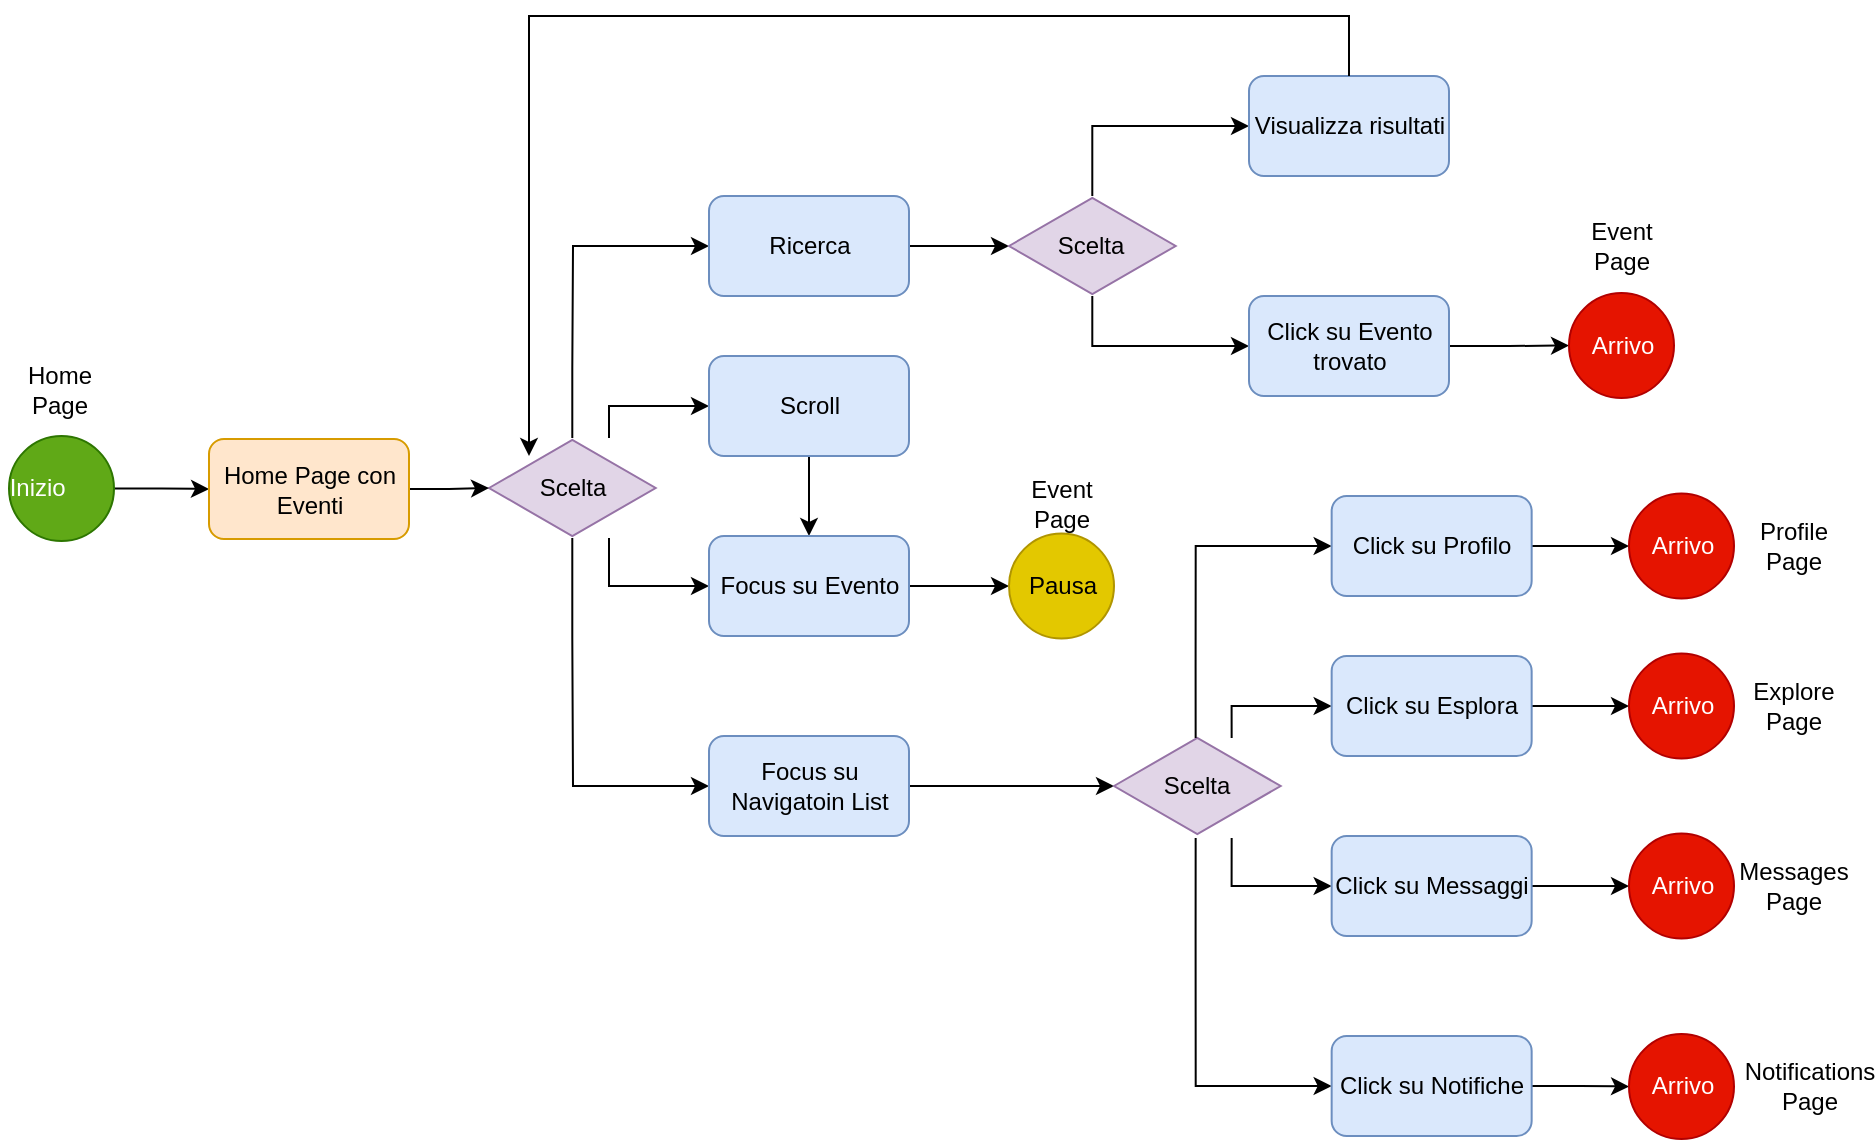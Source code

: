 <mxfile version="23.1.1" type="device">
  <diagram name="Page-1" id="0n2NELXeGDYEKtwRuAMZ">
    <mxGraphModel dx="2009" dy="1285" grid="1" gridSize="10" guides="1" tooltips="1" connect="1" arrows="1" fold="1" page="1" pageScale="1" pageWidth="827" pageHeight="1169" math="0" shadow="0">
      <root>
        <mxCell id="0" />
        <mxCell id="1" parent="0" />
        <mxCell id="lZ2-vrFkCU1G3OE55N8H-6" value="" style="edgeStyle=orthogonalEdgeStyle;rounded=0;orthogonalLoop=1;jettySize=auto;html=1;" edge="1" parent="1" source="lZ2-vrFkCU1G3OE55N8H-1" target="lZ2-vrFkCU1G3OE55N8H-5">
          <mxGeometry relative="1" as="geometry" />
        </mxCell>
        <mxCell id="lZ2-vrFkCU1G3OE55N8H-1" value="Inizio&lt;span style=&quot;white-space: pre;&quot;&gt;&#x9;&lt;/span&gt;" style="ellipse;whiteSpace=wrap;html=1;aspect=fixed;fillColor=#60a917;strokeColor=#2D7600;fontColor=#ffffff;" vertex="1" parent="1">
          <mxGeometry x="44.5" y="250" width="52.5" height="52.5" as="geometry" />
        </mxCell>
        <mxCell id="lZ2-vrFkCU1G3OE55N8H-2" value="Home Page" style="text;html=1;strokeColor=none;fillColor=none;align=center;verticalAlign=middle;whiteSpace=wrap;rounded=0;" vertex="1" parent="1">
          <mxGeometry x="40" y="212" width="60" height="30" as="geometry" />
        </mxCell>
        <mxCell id="lZ2-vrFkCU1G3OE55N8H-12" style="edgeStyle=orthogonalEdgeStyle;rounded=0;orthogonalLoop=1;jettySize=auto;html=1;entryX=0;entryY=0.5;entryDx=0;entryDy=0;" edge="1" parent="1" source="lZ2-vrFkCU1G3OE55N8H-3" target="lZ2-vrFkCU1G3OE55N8H-8">
          <mxGeometry relative="1" as="geometry">
            <Array as="points">
              <mxPoint x="326.5" y="216" />
              <mxPoint x="326.5" y="155" />
            </Array>
          </mxGeometry>
        </mxCell>
        <mxCell id="lZ2-vrFkCU1G3OE55N8H-14" style="edgeStyle=orthogonalEdgeStyle;rounded=0;orthogonalLoop=1;jettySize=auto;html=1;entryX=0;entryY=0.5;entryDx=0;entryDy=0;" edge="1" parent="1" source="lZ2-vrFkCU1G3OE55N8H-3" target="lZ2-vrFkCU1G3OE55N8H-9">
          <mxGeometry relative="1" as="geometry">
            <Array as="points">
              <mxPoint x="344.5" y="235" />
            </Array>
          </mxGeometry>
        </mxCell>
        <mxCell id="lZ2-vrFkCU1G3OE55N8H-15" style="edgeStyle=orthogonalEdgeStyle;rounded=0;orthogonalLoop=1;jettySize=auto;html=1;entryX=0;entryY=0.5;entryDx=0;entryDy=0;" edge="1" parent="1" source="lZ2-vrFkCU1G3OE55N8H-3" target="lZ2-vrFkCU1G3OE55N8H-10">
          <mxGeometry relative="1" as="geometry">
            <Array as="points">
              <mxPoint x="344.5" y="325" />
            </Array>
          </mxGeometry>
        </mxCell>
        <mxCell id="lZ2-vrFkCU1G3OE55N8H-16" style="edgeStyle=orthogonalEdgeStyle;rounded=0;orthogonalLoop=1;jettySize=auto;html=1;entryX=0;entryY=0.5;entryDx=0;entryDy=0;" edge="1" parent="1" source="lZ2-vrFkCU1G3OE55N8H-3" target="lZ2-vrFkCU1G3OE55N8H-11">
          <mxGeometry relative="1" as="geometry">
            <Array as="points">
              <mxPoint x="326.5" y="351" />
              <mxPoint x="326.5" y="351" />
              <mxPoint x="326.5" y="425" />
            </Array>
          </mxGeometry>
        </mxCell>
        <mxCell id="lZ2-vrFkCU1G3OE55N8H-3" value="Scelta" style="html=1;whiteSpace=wrap;aspect=fixed;shape=isoRectangle;fillColor=#e1d5e7;strokeColor=#9673a6;" vertex="1" parent="1">
          <mxGeometry x="284.5" y="251" width="83.33" height="50" as="geometry" />
        </mxCell>
        <mxCell id="lZ2-vrFkCU1G3OE55N8H-7" value="" style="edgeStyle=orthogonalEdgeStyle;rounded=0;orthogonalLoop=1;jettySize=auto;html=1;" edge="1" parent="1" source="lZ2-vrFkCU1G3OE55N8H-5" target="lZ2-vrFkCU1G3OE55N8H-3">
          <mxGeometry relative="1" as="geometry" />
        </mxCell>
        <mxCell id="lZ2-vrFkCU1G3OE55N8H-5" value="Home Page con Eventi" style="rounded=1;whiteSpace=wrap;html=1;fillColor=#ffe6cc;strokeColor=#d79b00;" vertex="1" parent="1">
          <mxGeometry x="144.5" y="251.5" width="100" height="50" as="geometry" />
        </mxCell>
        <mxCell id="lZ2-vrFkCU1G3OE55N8H-19" value="" style="edgeStyle=orthogonalEdgeStyle;rounded=0;orthogonalLoop=1;jettySize=auto;html=1;" edge="1" parent="1" source="lZ2-vrFkCU1G3OE55N8H-8" target="lZ2-vrFkCU1G3OE55N8H-18">
          <mxGeometry relative="1" as="geometry" />
        </mxCell>
        <mxCell id="lZ2-vrFkCU1G3OE55N8H-8" value="Ricerca" style="rounded=1;whiteSpace=wrap;html=1;fillColor=#dae8fc;strokeColor=#6c8ebf;" vertex="1" parent="1">
          <mxGeometry x="394.5" y="130" width="100" height="50" as="geometry" />
        </mxCell>
        <mxCell id="lZ2-vrFkCU1G3OE55N8H-17" value="" style="edgeStyle=orthogonalEdgeStyle;rounded=0;orthogonalLoop=1;jettySize=auto;html=1;" edge="1" parent="1" source="lZ2-vrFkCU1G3OE55N8H-9" target="lZ2-vrFkCU1G3OE55N8H-10">
          <mxGeometry relative="1" as="geometry" />
        </mxCell>
        <mxCell id="lZ2-vrFkCU1G3OE55N8H-9" value="Scroll" style="rounded=1;whiteSpace=wrap;html=1;fillColor=#dae8fc;strokeColor=#6c8ebf;" vertex="1" parent="1">
          <mxGeometry x="394.5" y="210" width="100" height="50" as="geometry" />
        </mxCell>
        <mxCell id="lZ2-vrFkCU1G3OE55N8H-29" value="" style="edgeStyle=orthogonalEdgeStyle;rounded=0;orthogonalLoop=1;jettySize=auto;html=1;" edge="1" parent="1" source="lZ2-vrFkCU1G3OE55N8H-10" target="lZ2-vrFkCU1G3OE55N8H-28">
          <mxGeometry relative="1" as="geometry" />
        </mxCell>
        <mxCell id="lZ2-vrFkCU1G3OE55N8H-10" value="Focus su Evento" style="rounded=1;whiteSpace=wrap;html=1;fillColor=#dae8fc;strokeColor=#6c8ebf;" vertex="1" parent="1">
          <mxGeometry x="394.5" y="300" width="100" height="50" as="geometry" />
        </mxCell>
        <mxCell id="lZ2-vrFkCU1G3OE55N8H-32" value="" style="edgeStyle=orthogonalEdgeStyle;rounded=0;orthogonalLoop=1;jettySize=auto;html=1;" edge="1" parent="1" source="lZ2-vrFkCU1G3OE55N8H-11" target="lZ2-vrFkCU1G3OE55N8H-31">
          <mxGeometry relative="1" as="geometry" />
        </mxCell>
        <mxCell id="lZ2-vrFkCU1G3OE55N8H-11" value="Focus su Navigatoin List" style="rounded=1;whiteSpace=wrap;html=1;fillColor=#dae8fc;strokeColor=#6c8ebf;" vertex="1" parent="1">
          <mxGeometry x="394.5" y="400" width="100" height="50" as="geometry" />
        </mxCell>
        <mxCell id="lZ2-vrFkCU1G3OE55N8H-22" style="edgeStyle=orthogonalEdgeStyle;rounded=0;orthogonalLoop=1;jettySize=auto;html=1;entryX=0;entryY=0.5;entryDx=0;entryDy=0;" edge="1" parent="1" source="lZ2-vrFkCU1G3OE55N8H-18" target="lZ2-vrFkCU1G3OE55N8H-20">
          <mxGeometry relative="1" as="geometry">
            <Array as="points">
              <mxPoint x="586.5" y="95" />
            </Array>
          </mxGeometry>
        </mxCell>
        <mxCell id="lZ2-vrFkCU1G3OE55N8H-23" style="edgeStyle=orthogonalEdgeStyle;rounded=0;orthogonalLoop=1;jettySize=auto;html=1;" edge="1" parent="1" source="lZ2-vrFkCU1G3OE55N8H-18" target="lZ2-vrFkCU1G3OE55N8H-21">
          <mxGeometry relative="1" as="geometry">
            <Array as="points">
              <mxPoint x="586.5" y="205" />
            </Array>
          </mxGeometry>
        </mxCell>
        <mxCell id="lZ2-vrFkCU1G3OE55N8H-18" value="Scelta" style="html=1;whiteSpace=wrap;aspect=fixed;shape=isoRectangle;fillColor=#e1d5e7;strokeColor=#9673a6;" vertex="1" parent="1">
          <mxGeometry x="544.5" y="130" width="83.33" height="50" as="geometry" />
        </mxCell>
        <mxCell id="lZ2-vrFkCU1G3OE55N8H-20" value="Visualizza risultati" style="rounded=1;whiteSpace=wrap;html=1;fillColor=#dae8fc;strokeColor=#6c8ebf;" vertex="1" parent="1">
          <mxGeometry x="664.5" y="70" width="100" height="50" as="geometry" />
        </mxCell>
        <mxCell id="lZ2-vrFkCU1G3OE55N8H-26" value="" style="edgeStyle=orthogonalEdgeStyle;rounded=0;orthogonalLoop=1;jettySize=auto;html=1;" edge="1" parent="1" source="lZ2-vrFkCU1G3OE55N8H-21" target="lZ2-vrFkCU1G3OE55N8H-25">
          <mxGeometry relative="1" as="geometry" />
        </mxCell>
        <mxCell id="lZ2-vrFkCU1G3OE55N8H-21" value="Click su Evento trovato" style="rounded=1;whiteSpace=wrap;html=1;fillColor=#dae8fc;strokeColor=#6c8ebf;" vertex="1" parent="1">
          <mxGeometry x="664.5" y="180" width="100" height="50" as="geometry" />
        </mxCell>
        <mxCell id="lZ2-vrFkCU1G3OE55N8H-24" style="edgeStyle=orthogonalEdgeStyle;rounded=0;orthogonalLoop=1;jettySize=auto;html=1;" edge="1" parent="1" source="lZ2-vrFkCU1G3OE55N8H-20">
          <mxGeometry relative="1" as="geometry">
            <mxPoint x="304.5" y="260" as="targetPoint" />
            <Array as="points">
              <mxPoint x="714.5" y="40" />
              <mxPoint x="304.5" y="40" />
            </Array>
          </mxGeometry>
        </mxCell>
        <mxCell id="lZ2-vrFkCU1G3OE55N8H-25" value="Arrivo" style="ellipse;whiteSpace=wrap;html=1;aspect=fixed;fillColor=#e51400;strokeColor=#B20000;fontColor=#ffffff;" vertex="1" parent="1">
          <mxGeometry x="824.5" y="178.5" width="52.5" height="52.5" as="geometry" />
        </mxCell>
        <mxCell id="lZ2-vrFkCU1G3OE55N8H-27" value="Event Page" style="text;html=1;strokeColor=none;fillColor=none;align=center;verticalAlign=middle;whiteSpace=wrap;rounded=0;" vertex="1" parent="1">
          <mxGeometry x="820.5" y="140" width="60" height="30" as="geometry" />
        </mxCell>
        <mxCell id="lZ2-vrFkCU1G3OE55N8H-28" value="Pausa" style="ellipse;whiteSpace=wrap;html=1;aspect=fixed;fillColor=#e3c800;strokeColor=#B09500;fontColor=#000000;" vertex="1" parent="1">
          <mxGeometry x="544.5" y="298.75" width="52.5" height="52.5" as="geometry" />
        </mxCell>
        <mxCell id="lZ2-vrFkCU1G3OE55N8H-30" value="Event Page" style="text;html=1;strokeColor=none;fillColor=none;align=center;verticalAlign=middle;whiteSpace=wrap;rounded=0;" vertex="1" parent="1">
          <mxGeometry x="540.75" y="268.75" width="60" height="30" as="geometry" />
        </mxCell>
        <mxCell id="lZ2-vrFkCU1G3OE55N8H-31" value="Scelta" style="html=1;whiteSpace=wrap;aspect=fixed;shape=isoRectangle;fillColor=#e1d5e7;strokeColor=#9673a6;" vertex="1" parent="1">
          <mxGeometry x="597" y="400" width="83.33" height="50" as="geometry" />
        </mxCell>
        <mxCell id="lZ2-vrFkCU1G3OE55N8H-33" style="edgeStyle=orthogonalEdgeStyle;rounded=0;orthogonalLoop=1;jettySize=auto;html=1;entryX=0;entryY=0.5;entryDx=0;entryDy=0;" edge="1" parent="1" target="lZ2-vrFkCU1G3OE55N8H-37">
          <mxGeometry relative="1" as="geometry">
            <mxPoint x="637.83" y="401" as="sourcePoint" />
            <Array as="points">
              <mxPoint x="637.83" y="366" />
              <mxPoint x="637.83" y="305" />
            </Array>
          </mxGeometry>
        </mxCell>
        <mxCell id="lZ2-vrFkCU1G3OE55N8H-34" style="edgeStyle=orthogonalEdgeStyle;rounded=0;orthogonalLoop=1;jettySize=auto;html=1;entryX=0;entryY=0.5;entryDx=0;entryDy=0;" edge="1" parent="1" target="lZ2-vrFkCU1G3OE55N8H-39">
          <mxGeometry relative="1" as="geometry">
            <mxPoint x="655.83" y="401" as="sourcePoint" />
            <Array as="points">
              <mxPoint x="655.83" y="385" />
            </Array>
          </mxGeometry>
        </mxCell>
        <mxCell id="lZ2-vrFkCU1G3OE55N8H-35" style="edgeStyle=orthogonalEdgeStyle;rounded=0;orthogonalLoop=1;jettySize=auto;html=1;entryX=0;entryY=0.5;entryDx=0;entryDy=0;" edge="1" parent="1" target="lZ2-vrFkCU1G3OE55N8H-40">
          <mxGeometry relative="1" as="geometry">
            <mxPoint x="655.83" y="451" as="sourcePoint" />
            <Array as="points">
              <mxPoint x="655.83" y="475" />
            </Array>
          </mxGeometry>
        </mxCell>
        <mxCell id="lZ2-vrFkCU1G3OE55N8H-36" style="edgeStyle=orthogonalEdgeStyle;rounded=0;orthogonalLoop=1;jettySize=auto;html=1;entryX=0;entryY=0.5;entryDx=0;entryDy=0;" edge="1" parent="1" target="lZ2-vrFkCU1G3OE55N8H-41">
          <mxGeometry relative="1" as="geometry">
            <mxPoint x="637.83" y="451" as="sourcePoint" />
            <Array as="points">
              <mxPoint x="637.83" y="501" />
              <mxPoint x="637.83" y="501" />
              <mxPoint x="637.83" y="575" />
            </Array>
          </mxGeometry>
        </mxCell>
        <mxCell id="lZ2-vrFkCU1G3OE55N8H-43" value="" style="edgeStyle=orthogonalEdgeStyle;rounded=0;orthogonalLoop=1;jettySize=auto;html=1;" edge="1" parent="1" source="lZ2-vrFkCU1G3OE55N8H-37" target="lZ2-vrFkCU1G3OE55N8H-42">
          <mxGeometry relative="1" as="geometry" />
        </mxCell>
        <mxCell id="lZ2-vrFkCU1G3OE55N8H-37" value="Click su Profilo" style="rounded=1;whiteSpace=wrap;html=1;fillColor=#dae8fc;strokeColor=#6c8ebf;" vertex="1" parent="1">
          <mxGeometry x="705.83" y="280" width="100" height="50" as="geometry" />
        </mxCell>
        <mxCell id="lZ2-vrFkCU1G3OE55N8H-47" value="" style="edgeStyle=orthogonalEdgeStyle;rounded=0;orthogonalLoop=1;jettySize=auto;html=1;" edge="1" parent="1" source="lZ2-vrFkCU1G3OE55N8H-39" target="lZ2-vrFkCU1G3OE55N8H-44">
          <mxGeometry relative="1" as="geometry" />
        </mxCell>
        <mxCell id="lZ2-vrFkCU1G3OE55N8H-39" value="Click su Esplora" style="rounded=1;whiteSpace=wrap;html=1;fillColor=#dae8fc;strokeColor=#6c8ebf;" vertex="1" parent="1">
          <mxGeometry x="705.83" y="360" width="100" height="50" as="geometry" />
        </mxCell>
        <mxCell id="lZ2-vrFkCU1G3OE55N8H-48" value="" style="edgeStyle=orthogonalEdgeStyle;rounded=0;orthogonalLoop=1;jettySize=auto;html=1;" edge="1" parent="1" source="lZ2-vrFkCU1G3OE55N8H-40" target="lZ2-vrFkCU1G3OE55N8H-45">
          <mxGeometry relative="1" as="geometry" />
        </mxCell>
        <mxCell id="lZ2-vrFkCU1G3OE55N8H-40" value="Click su Messaggi" style="rounded=1;whiteSpace=wrap;html=1;fillColor=#dae8fc;strokeColor=#6c8ebf;" vertex="1" parent="1">
          <mxGeometry x="705.83" y="450" width="100" height="50" as="geometry" />
        </mxCell>
        <mxCell id="lZ2-vrFkCU1G3OE55N8H-49" value="" style="edgeStyle=orthogonalEdgeStyle;rounded=0;orthogonalLoop=1;jettySize=auto;html=1;" edge="1" parent="1" source="lZ2-vrFkCU1G3OE55N8H-41" target="lZ2-vrFkCU1G3OE55N8H-46">
          <mxGeometry relative="1" as="geometry" />
        </mxCell>
        <mxCell id="lZ2-vrFkCU1G3OE55N8H-41" value="Click su Notifiche" style="rounded=1;whiteSpace=wrap;html=1;fillColor=#dae8fc;strokeColor=#6c8ebf;" vertex="1" parent="1">
          <mxGeometry x="705.83" y="550" width="100" height="50" as="geometry" />
        </mxCell>
        <mxCell id="lZ2-vrFkCU1G3OE55N8H-42" value="Arrivo" style="ellipse;whiteSpace=wrap;html=1;aspect=fixed;fillColor=#e51400;strokeColor=#B20000;fontColor=#ffffff;" vertex="1" parent="1">
          <mxGeometry x="854.5" y="278.75" width="52.5" height="52.5" as="geometry" />
        </mxCell>
        <mxCell id="lZ2-vrFkCU1G3OE55N8H-44" value="Arrivo" style="ellipse;whiteSpace=wrap;html=1;aspect=fixed;fillColor=#e51400;strokeColor=#B20000;fontColor=#ffffff;" vertex="1" parent="1">
          <mxGeometry x="854.5" y="358.75" width="52.5" height="52.5" as="geometry" />
        </mxCell>
        <mxCell id="lZ2-vrFkCU1G3OE55N8H-45" value="Arrivo" style="ellipse;whiteSpace=wrap;html=1;aspect=fixed;fillColor=#e51400;strokeColor=#B20000;fontColor=#ffffff;" vertex="1" parent="1">
          <mxGeometry x="854.5" y="448.75" width="52.5" height="52.5" as="geometry" />
        </mxCell>
        <mxCell id="lZ2-vrFkCU1G3OE55N8H-46" value="Arrivo" style="ellipse;whiteSpace=wrap;html=1;aspect=fixed;fillColor=#e51400;strokeColor=#B20000;fontColor=#ffffff;" vertex="1" parent="1">
          <mxGeometry x="854.5" y="549" width="52.5" height="52.5" as="geometry" />
        </mxCell>
        <mxCell id="lZ2-vrFkCU1G3OE55N8H-50" value="Profile Page" style="text;html=1;strokeColor=none;fillColor=none;align=center;verticalAlign=middle;whiteSpace=wrap;rounded=0;" vertex="1" parent="1">
          <mxGeometry x="907" y="290" width="60" height="30" as="geometry" />
        </mxCell>
        <mxCell id="lZ2-vrFkCU1G3OE55N8H-51" value="Explore Page" style="text;html=1;strokeColor=none;fillColor=none;align=center;verticalAlign=middle;whiteSpace=wrap;rounded=0;" vertex="1" parent="1">
          <mxGeometry x="907" y="370" width="60" height="30" as="geometry" />
        </mxCell>
        <mxCell id="lZ2-vrFkCU1G3OE55N8H-52" value="Messages Page" style="text;html=1;strokeColor=none;fillColor=none;align=center;verticalAlign=middle;whiteSpace=wrap;rounded=0;" vertex="1" parent="1">
          <mxGeometry x="907" y="460" width="60" height="30" as="geometry" />
        </mxCell>
        <mxCell id="lZ2-vrFkCU1G3OE55N8H-53" value="Notifications&lt;br&gt;Page" style="text;html=1;strokeColor=none;fillColor=none;align=center;verticalAlign=middle;whiteSpace=wrap;rounded=0;" vertex="1" parent="1">
          <mxGeometry x="914.5" y="560" width="60" height="30" as="geometry" />
        </mxCell>
      </root>
    </mxGraphModel>
  </diagram>
</mxfile>
